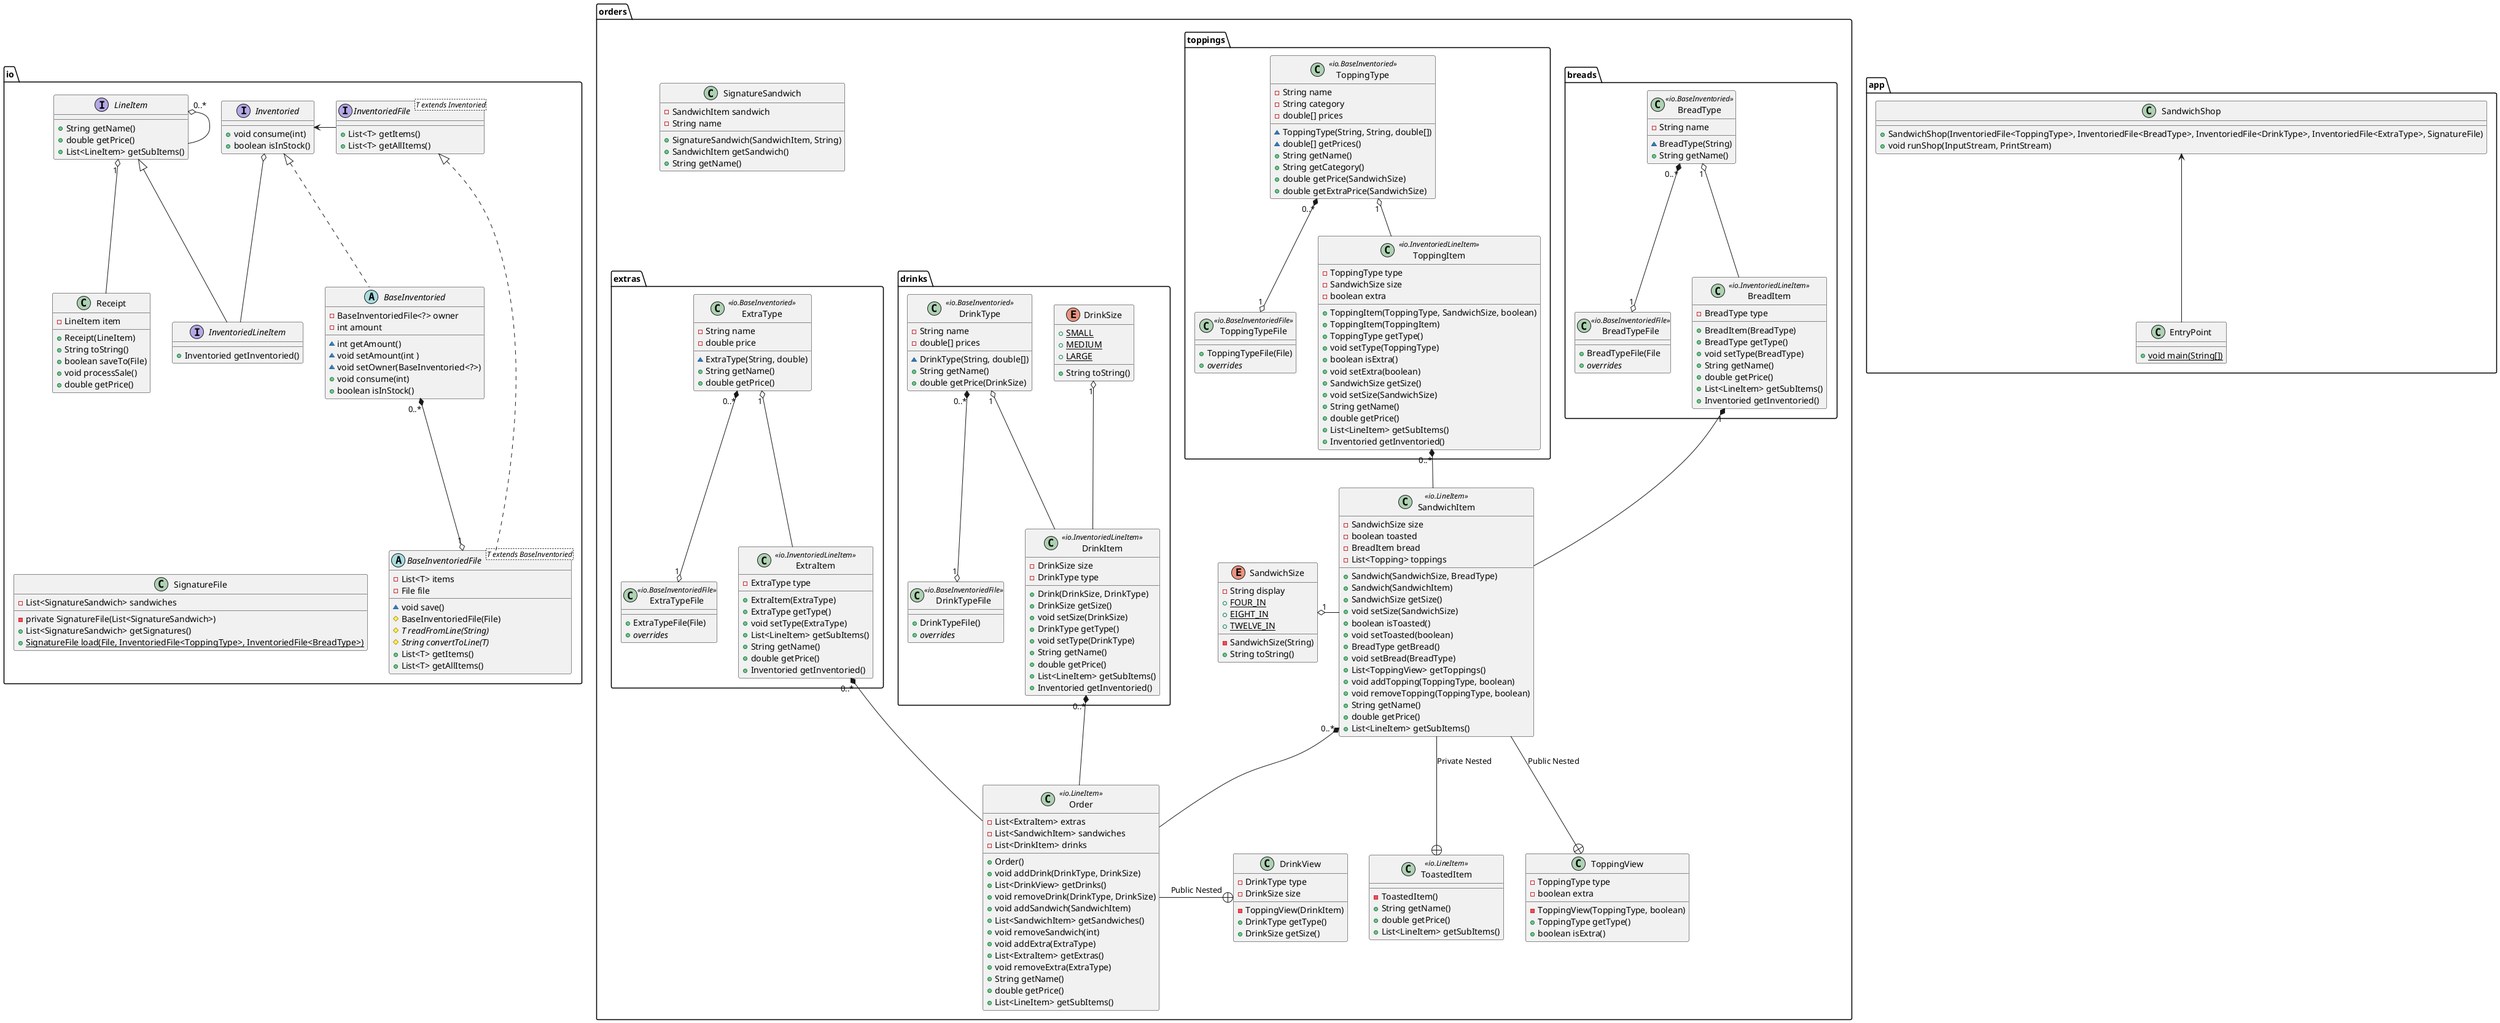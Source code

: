 @startuml

package app {
    class EntryPoint {
        + {static} void main(String[])
    }

    class SandwichShop {
        + SandwichShop(InventoriedFile<ToppingType>, InventoriedFile<BreadType>, InventoriedFile<DrinkType>, InventoriedFile<ExtraType>, SignatureFile)
        + void runShop(InputStream, PrintStream)
    }

    SandwichShop <-- EntryPoint
}

package io {
    class SignatureFile {
        - List<SignatureSandwich> sandwiches
        - private SignatureFile(List<SignatureSandwich>)
        + List<SignatureSandwich> getSignatures()
        + {static} SignatureFile load(File, InventoriedFile<ToppingType>, InventoriedFile<BreadType>)
    }
    SignatureFile -r[hidden]- BaseInventoriedFile

    together {
        interface LineItem {
            + String getName()
            + double getPrice()
            + List<LineItem> getSubItems()
        }

        class Receipt {
            - LineItem item
            + Receipt(LineItem)
            + String toString()
            + boolean saveTo(File)
            + void processSale()
            + double getPrice()
        }

        interface Inventoried {
            + void consume(int)
            + boolean isInStock()
        }

        interface InventoriedLineItem extends LineItem {
            + Inventoried getInventoried()
        }

        interface InventoriedFile<T extends Inventoried> {
            + List<T> getItems()
            + List<T> getAllItems()
        }

        abstract class BaseInventoriedFile<T extends BaseInventoried> implements InventoriedFile {
            - List<T> items
            - File file
            ~ void save()
            # BaseInventoriedFile(File)
            # {abstract} T readFromLine(String)
            # {abstract} String convertToLine(T)
            + List<T> getItems()
            + List<T> getAllItems()
        }

        abstract BaseInventoried implements Inventoried {
            - BaseInventoriedFile<?> owner
            - int amount
            ~ int getAmount()
            ~ void setAmount(int )
            ~ void setOwner(BaseInventoried<?>)
            + void consume(int)
            + boolean isInStock()
        }

        LineItem "1" o-- Receipt
        LineItem "0..*" o-- LineItem
        BaseInventoried "0..*" *--o "1" BaseInventoriedFile
        Inventoried <- InventoriedFile
        Inventoried o-- InventoriedLineItem
    }
}

package orders {
    class SignatureSandwich {
        - SandwichItem sandwich
        - String name
        + SignatureSandwich(SandwichItem, String)
        + SandwichItem getSandwich()
        + String getName()
    }
    SignatureSandwich -d[hidden]- extras.ExtraType
    enum SandwichSize {
        - String display
        + {static} FOUR_IN
        + {static} EIGHT_IN
        + {static} TWELVE_IN
        - SandwichSize(String)
        + String toString()
    }
    class SandwichItem <<io.LineItem>> {
        - SandwichSize size
        - boolean toasted
        - BreadItem bread
        - List<Topping> toppings
        __
        + Sandwich(SandwichSize, BreadType)
        + Sandwich(SandwichItem)
        + SandwichSize getSize()
        + void setSize(SandwichSize)
        + boolean isToasted()
        + void setToasted(boolean)
        + BreadType getBread()
        + void setBread(BreadType)
        + List<ToppingView> getToppings()
        + void addTopping(ToppingType, boolean)
        + void removeTopping(ToppingType, boolean)
        + String getName()
        + double getPrice()
        + List<LineItem> getSubItems()
    }
    ToppingView +-u- SandwichItem : Public Nested
    class ToppingView {
        - ToppingType type
        - boolean extra
        - ToppingView(ToppingType, boolean)
        + ToppingType getType()
        + boolean isExtra()
    }
    ToastedItem +-u- SandwichItem : Private Nested
    class ToastedItem <<io.LineItem>> {
        - ToastedItem()
        + String getName()
        + double getPrice()
        + List<LineItem> getSubItems()
    }
    class Order <<io.LineItem>> {
        - List<ExtraItem> extras
        - List<SandwichItem> sandwiches
        - List<DrinkItem> drinks
        + Order()
        + void addDrink(DrinkType, DrinkSize)
        + List<DrinkView> getDrinks()
        + void removeDrink(DrinkType, DrinkSize)
        + void addSandwich(SandwichItem)
        + List<SandwichItem> getSandwiches()
        + void removeSandwich(int)
        + void addExtra(ExtraType)
        + List<ExtraItem> getExtras()
        + void removeExtra(ExtraType)
        + String getName()
        + double getPrice()
        + List<LineItem> getSubItems()
    }
    DrinkView +-l- Order : Public Nested
    class DrinkView {
        - DrinkType type
        - DrinkSize size
        - ToppingView(DrinkItem)
        + DrinkType getType()
        + DrinkSize getSize()
    }

    package extras {
        class ExtraType <<io.BaseInventoried>> {
            - String name
            - double price
            ~ ExtraType(String, double)
            + String getName()
            + double getPrice()
        }
        class ExtraTypeFile <<io.BaseInventoriedFile>> {
            + ExtraTypeFile(File)
            + {abstract} {method} overrides
        }
        class ExtraItem <<io.InventoriedLineItem>> {
            - ExtraType type
            + ExtraItem(ExtraType)
            + ExtraType getType()
            + void setType(ExtraType)
            + List<LineItem> getSubItems()
            + String getName()
            + double getPrice()
            + Inventoried getInventoried()
        }

        ExtraType "0..*" *--o "1" ExtraTypeFile
    }

    package breads {
        class BreadType <<io.BaseInventoried>> {
            - String name
            ~ BreadType(String)
            + String getName()
        }
        class BreadTypeFile <<io.BaseInventoriedFile>> {
            + BreadTypeFile(File
            + {abstract} {method} overrides
        }
        class BreadItem <<io.InventoriedLineItem>> {
            - BreadType type
            + BreadItem(BreadType)
            + BreadType getType()
            + void setType(BreadType)
            + String getName()
            + double getPrice()
            + List<LineItem> getSubItems()
            + Inventoried getInventoried()
        }

        BreadType "0..*" *--o "1" BreadTypeFile
    }

    package drinks {
        enum DrinkSize {
            + {static} SMALL
            + {static} MEDIUM
            + {static} LARGE
            + String toString()
        }
        class DrinkType <<io.BaseInventoried>> {
            - String name
            - double[] prices
            ~ DrinkType(String, double[])
            + String getName()
            + double getPrice(DrinkSize)
        }
        class DrinkTypeFile <<io.BaseInventoriedFile>> {
            + DrinkTypeFile()
            + {abstract} {method} overrides
        }

        class DrinkItem <<io.InventoriedLineItem>> {
            - DrinkSize size
            - DrinkType type
            + Drink(DrinkSize, DrinkType)
            + DrinkSize getSize()
            + void setSize(DrinkSize)
            + DrinkType getType()
            + void setType(DrinkType)
            + String getName()
            + double getPrice()
            + List<LineItem> getSubItems()
            + Inventoried getInventoried()
        }

        DrinkType "0..*" *--o "1" DrinkTypeFile
    }

    package toppings {
        class ToppingType <<io.BaseInventoried>> {
            - String name
            - String category
            - double[] prices
            ~ ToppingType(String, String, double[])
            ~ double[] getPrices()
            + String getName()
            + String getCategory()
            + double getPrice(SandwichSize)
            + double getExtraPrice(SandwichSize)
        }
        class ToppingTypeFile <<io.BaseInventoriedFile>> {
            + ToppingTypeFile(File)
            + {abstract} {method} overrides
        }
        class ToppingItem <<io.InventoriedLineItem>> {
            - ToppingType type
            - SandwichSize size
            - boolean extra
            + ToppingItem(ToppingType, SandwichSize, boolean)
            + ToppingItem(ToppingItem)
            + ToppingType getType()
            + void setType(ToppingType)
            + boolean isExtra()
            + void setExtra(boolean)
            + SandwichSize getSize()
            + void setSize(SandwichSize)
            + String getName()
            + double getPrice()
            + List<LineItem> getSubItems()
            + Inventoried getInventoried()
        }

        ToppingType "0..*" *--o "1" ToppingTypeFile
    }

    SandwichSize "1" o-r- SandwichItem
    BreadItem "1" *-- SandwichItem
    DrinkSize "1" o-- DrinkItem
    DrinkType "1" o-- DrinkItem
    ToppingItem "0..*" *-- SandwichItem
    ToppingType "1" o-- ToppingItem
    ExtraType "1" o-- ExtraItem
    BreadType "1" o-- BreadItem

    SandwichItem "0..*" *-- Order
    DrinkItem "0..*" *-- Order
    ExtraItem "0..*" *-- Order
}

@enduml